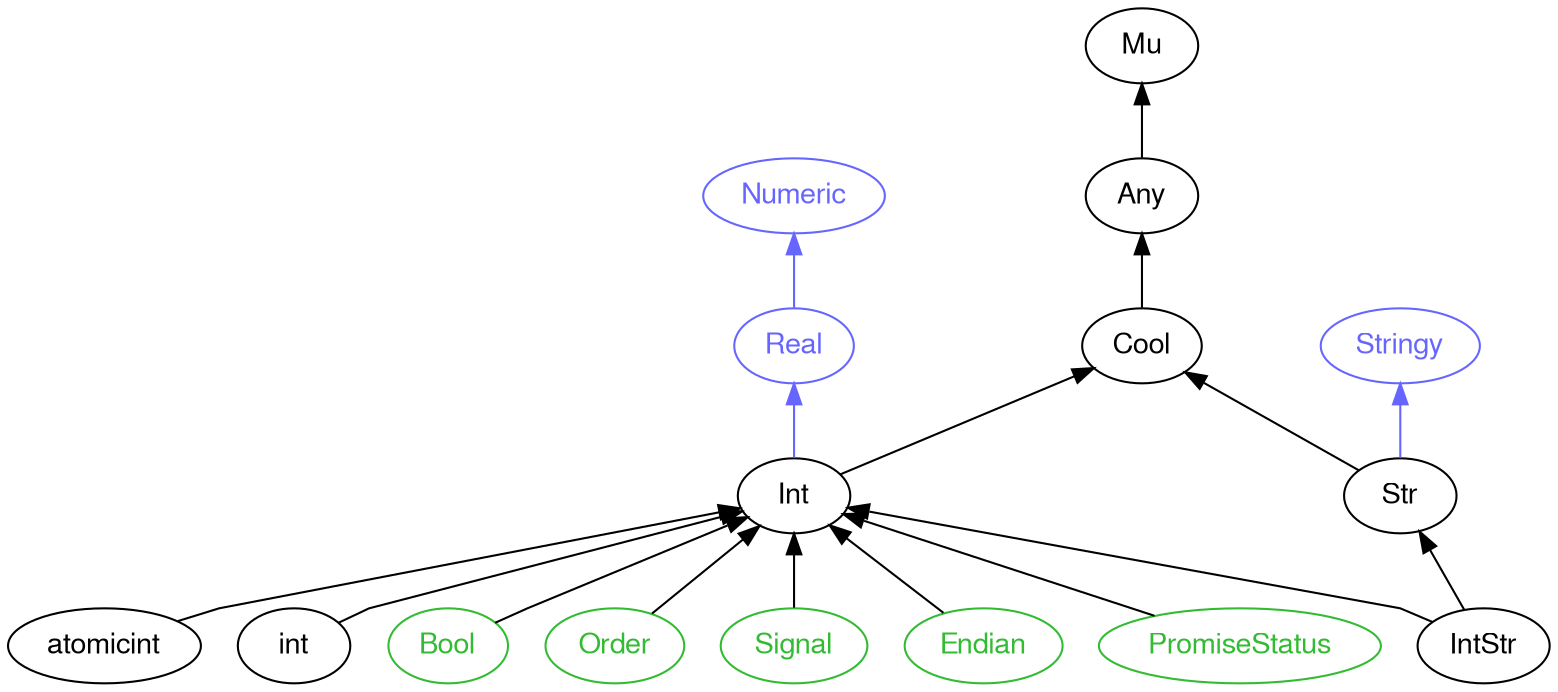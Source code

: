 digraph "perl6-type-graph" {
    rankdir=BT;
    splines=polyline;
    overlap=false; 
    // Types
    "Int" [color="#000000", fontcolor="#000000", href="/type/Int", fontname="FreeSans"];
    "Mu" [color="#000000", fontcolor="#000000", href="/type/Mu", fontname="FreeSans"];
    "Any" [color="#000000", fontcolor="#000000", href="/type/Any", fontname="FreeSans"];
    "Cool" [color="#000000", fontcolor="#000000", href="/type/Cool", fontname="FreeSans"];
    "Numeric" [color="#6666FF", fontcolor="#6666FF", href="/type/Numeric", fontname="FreeSans"];
    "Real" [color="#6666FF", fontcolor="#6666FF", href="/type/Real", fontname="FreeSans"];
    "atomicint" [color="#000000", fontcolor="#000000", href="/type/atomicint", fontname="FreeSans"];
    "int" [color="#000000", fontcolor="#000000", href="/type/int", fontname="FreeSans"];
    "Bool" [color="#33BB33", fontcolor="#33BB33", href="/type/Bool", fontname="FreeSans"];
    "Order" [color="#33BB33", fontcolor="#33BB33", href="/type/Order", fontname="FreeSans"];
    "Signal" [color="#33BB33", fontcolor="#33BB33", href="/type/Signal", fontname="FreeSans"];
    "Endian" [color="#33BB33", fontcolor="#33BB33", href="/type/Endian", fontname="FreeSans"];
    "Stringy" [color="#6666FF", fontcolor="#6666FF", href="/type/Stringy", fontname="FreeSans"];
    "Str" [color="#000000", fontcolor="#000000", href="/type/Str", fontname="FreeSans"];
    "IntStr" [color="#000000", fontcolor="#000000", href="/type/IntStr", fontname="FreeSans"];
    "PromiseStatus" [color="#33BB33", fontcolor="#33BB33", href="/type/PromiseStatus", fontname="FreeSans"];

    // Superclasses
    "Int" -> "Cool" [color="#000000"];
    "Any" -> "Mu" [color="#000000"];
    "Cool" -> "Any" [color="#000000"];
    "atomicint" -> "Int" [color="#000000"];
    "int" -> "Int" [color="#000000"];
    "Bool" -> "Int" [color="#000000"];
    "Order" -> "Int" [color="#000000"];
    "Signal" -> "Int" [color="#000000"];
    "Endian" -> "Int" [color="#000000"];
    "Str" -> "Cool" [color="#000000"];
    "IntStr" -> "Int" [color="#000000"];
    "IntStr" -> "Str" [color="#000000"];
    "PromiseStatus" -> "Int" [color="#000000"];

    // Roles
    "Int" -> "Real" [color="#6666FF"];
    "Real" -> "Numeric" [color="#6666FF"];
    "Str" -> "Stringy" [color="#6666FF"];
}
